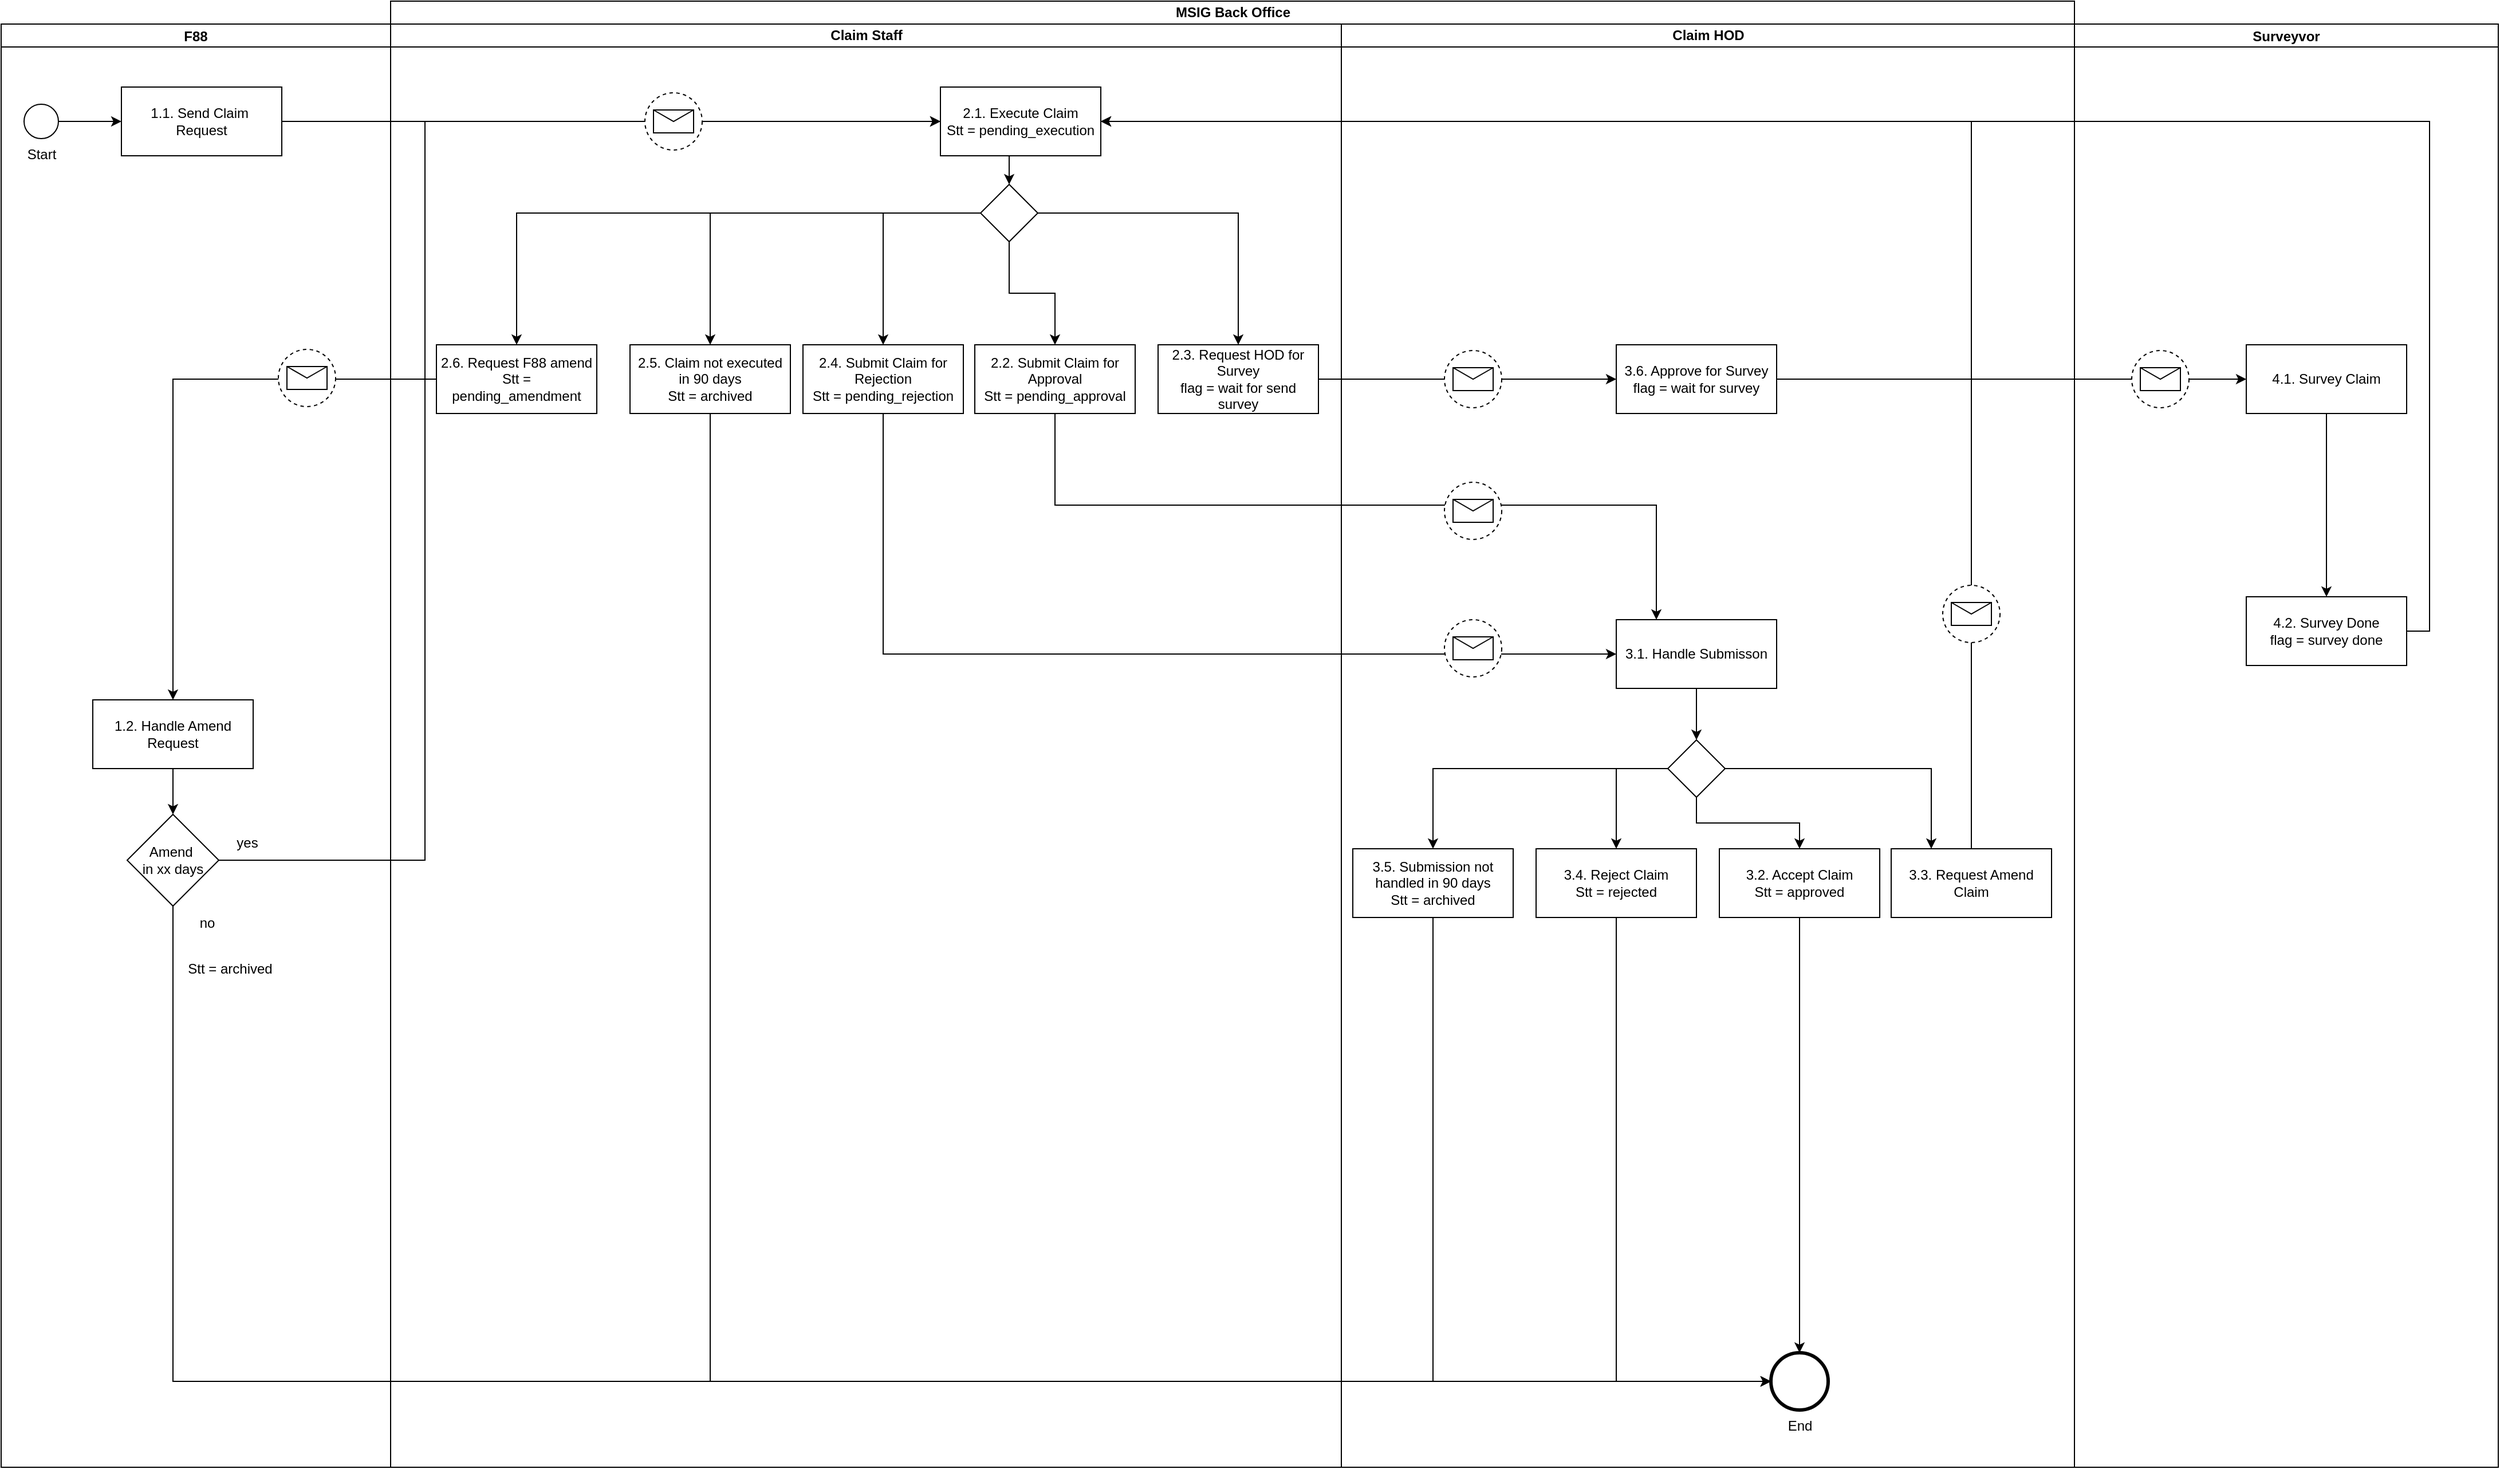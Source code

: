 <mxfile version="20.2.7" type="github">
  <diagram id="R6Ztq-pkOIHDjWPvj1B-" name="Page-1">
    <mxGraphModel dx="2447" dy="943" grid="0" gridSize="10" guides="1" tooltips="1" connect="1" arrows="1" fold="1" page="1" pageScale="1" pageWidth="850" pageHeight="1100" math="0" shadow="0">
      <root>
        <mxCell id="0" />
        <mxCell id="1" parent="0" />
        <mxCell id="hxh1ybELKQ1JOoOZZdKr-49" style="edgeStyle=orthogonalEdgeStyle;rounded=0;orthogonalLoop=1;jettySize=auto;html=1;exitX=0;exitY=0.5;exitDx=0;exitDy=0;entryX=0.5;entryY=0;entryDx=0;entryDy=0;" parent="1" source="UT80NuvYPYnNm6YNi28m-108" target="UT80NuvYPYnNm6YNi28m-112" edge="1">
          <mxGeometry relative="1" as="geometry" />
        </mxCell>
        <mxCell id="UT80NuvYPYnNm6YNi28m-7" style="edgeStyle=orthogonalEdgeStyle;rounded=0;orthogonalLoop=1;jettySize=auto;html=1;exitX=1;exitY=0.5;exitDx=0;exitDy=0;entryX=0;entryY=0.5;entryDx=0;entryDy=0;" parent="1" source="UT80NuvYPYnNm6YNi28m-2" target="UT80NuvYPYnNm6YNi28m-6" edge="1">
          <mxGeometry relative="1" as="geometry" />
        </mxCell>
        <mxCell id="hxh1ybELKQ1JOoOZZdKr-23" style="edgeStyle=orthogonalEdgeStyle;rounded=0;orthogonalLoop=1;jettySize=auto;html=1;exitX=1;exitY=0.5;exitDx=0;exitDy=0;entryX=0;entryY=0.5;entryDx=0;entryDy=0;" parent="1" source="hxh1ybELKQ1JOoOZZdKr-21" target="UT80NuvYPYnNm6YNi28m-6" edge="1">
          <mxGeometry relative="1" as="geometry">
            <Array as="points">
              <mxPoint x="270" y="810" />
              <mxPoint x="270" y="165" />
            </Array>
          </mxGeometry>
        </mxCell>
        <mxCell id="hxh1ybELKQ1JOoOZZdKr-69" style="edgeStyle=orthogonalEdgeStyle;rounded=0;orthogonalLoop=1;jettySize=auto;html=1;exitX=1;exitY=0.5;exitDx=0;exitDy=0;entryX=0;entryY=0.5;entryDx=0;entryDy=0;" parent="1" source="UT80NuvYPYnNm6YNi28m-52" target="UT80NuvYPYnNm6YNi28m-73" edge="1">
          <mxGeometry relative="1" as="geometry" />
        </mxCell>
        <mxCell id="10-Q_BTeWXuV71ru6LAa-2" value="MSIG Back Office" style="swimlane;html=1;childLayout=stackLayout;resizeParent=1;resizeParentMax=0;startSize=20;" parent="1" vertex="1">
          <mxGeometry x="240" y="60" width="1470" height="1280" as="geometry">
            <mxRectangle x="240" y="60" width="70" height="30" as="alternateBounds" />
          </mxGeometry>
        </mxCell>
        <mxCell id="UT80NuvYPYnNm6YNi28m-56" style="edgeStyle=orthogonalEdgeStyle;rounded=0;orthogonalLoop=1;jettySize=auto;html=1;exitX=1;exitY=0.5;exitDx=0;exitDy=0;entryX=0;entryY=0.5;entryDx=0;entryDy=0;" parent="10-Q_BTeWXuV71ru6LAa-2" source="UT80NuvYPYnNm6YNi28m-26" target="UT80NuvYPYnNm6YNi28m-52" edge="1">
          <mxGeometry relative="1" as="geometry" />
        </mxCell>
        <mxCell id="hxh1ybELKQ1JOoOZZdKr-12" style="edgeStyle=orthogonalEdgeStyle;rounded=0;orthogonalLoop=1;jettySize=auto;html=1;exitX=0.5;exitY=0;exitDx=0;exitDy=0;entryX=1;entryY=0.5;entryDx=0;entryDy=0;" parent="10-Q_BTeWXuV71ru6LAa-2" source="hxh1ybELKQ1JOoOZZdKr-10" target="UT80NuvYPYnNm6YNi28m-6" edge="1">
          <mxGeometry relative="1" as="geometry" />
        </mxCell>
        <mxCell id="hxh1ybELKQ1JOoOZZdKr-79" style="edgeStyle=orthogonalEdgeStyle;rounded=0;orthogonalLoop=1;jettySize=auto;html=1;exitX=0.5;exitY=1;exitDx=0;exitDy=0;entryX=0;entryY=0.5;entryDx=0;entryDy=0;entryPerimeter=0;" parent="10-Q_BTeWXuV71ru6LAa-2" source="UT80NuvYPYnNm6YNi28m-10" target="10-Q_BTeWXuV71ru6LAa-34" edge="1">
          <mxGeometry relative="1" as="geometry" />
        </mxCell>
        <mxCell id="10-Q_BTeWXuV71ru6LAa-4" value="Claim Staff" style="swimlane;html=1;startSize=20;" parent="10-Q_BTeWXuV71ru6LAa-2" vertex="1">
          <mxGeometry y="20" width="830" height="1260" as="geometry" />
        </mxCell>
        <mxCell id="UT80NuvYPYnNm6YNi28m-9" style="edgeStyle=orthogonalEdgeStyle;rounded=0;orthogonalLoop=1;jettySize=auto;html=1;exitX=0.5;exitY=1;exitDx=0;exitDy=0;entryX=0.5;entryY=0;entryDx=0;entryDy=0;entryPerimeter=0;" parent="10-Q_BTeWXuV71ru6LAa-4" source="UT80NuvYPYnNm6YNi28m-6" target="UT80NuvYPYnNm6YNi28m-8" edge="1">
          <mxGeometry relative="1" as="geometry" />
        </mxCell>
        <mxCell id="UT80NuvYPYnNm6YNi28m-6" value="2.1. Execute Claim&lt;br&gt;Stt = pending_execution" style="rounded=0;whiteSpace=wrap;html=1;" parent="10-Q_BTeWXuV71ru6LAa-4" vertex="1">
          <mxGeometry x="480" y="55" width="140" height="60" as="geometry" />
        </mxCell>
        <mxCell id="UT80NuvYPYnNm6YNi28m-12" style="edgeStyle=orthogonalEdgeStyle;rounded=0;orthogonalLoop=1;jettySize=auto;html=1;exitX=0;exitY=0.5;exitDx=0;exitDy=0;exitPerimeter=0;entryX=0.5;entryY=0;entryDx=0;entryDy=0;" parent="10-Q_BTeWXuV71ru6LAa-4" source="UT80NuvYPYnNm6YNi28m-8" target="UT80NuvYPYnNm6YNi28m-10" edge="1">
          <mxGeometry relative="1" as="geometry" />
        </mxCell>
        <mxCell id="UT80NuvYPYnNm6YNi28m-27" style="edgeStyle=orthogonalEdgeStyle;rounded=0;orthogonalLoop=1;jettySize=auto;html=1;entryX=0.5;entryY=0;entryDx=0;entryDy=0;" parent="10-Q_BTeWXuV71ru6LAa-4" source="UT80NuvYPYnNm6YNi28m-8" target="UT80NuvYPYnNm6YNi28m-26" edge="1">
          <mxGeometry relative="1" as="geometry" />
        </mxCell>
        <mxCell id="hxh1ybELKQ1JOoOZZdKr-38" style="edgeStyle=orthogonalEdgeStyle;rounded=0;orthogonalLoop=1;jettySize=auto;html=1;exitX=0.5;exitY=1;exitDx=0;exitDy=0;exitPerimeter=0;entryX=0.5;entryY=0;entryDx=0;entryDy=0;" parent="10-Q_BTeWXuV71ru6LAa-4" source="UT80NuvYPYnNm6YNi28m-8" target="hxh1ybELKQ1JOoOZZdKr-37" edge="1">
          <mxGeometry relative="1" as="geometry" />
        </mxCell>
        <mxCell id="hxh1ybELKQ1JOoOZZdKr-40" style="edgeStyle=orthogonalEdgeStyle;rounded=0;orthogonalLoop=1;jettySize=auto;html=1;exitX=0;exitY=0.5;exitDx=0;exitDy=0;exitPerimeter=0;entryX=0.5;entryY=0;entryDx=0;entryDy=0;" parent="10-Q_BTeWXuV71ru6LAa-4" source="UT80NuvYPYnNm6YNi28m-8" target="UT80NuvYPYnNm6YNi28m-108" edge="1">
          <mxGeometry relative="1" as="geometry" />
        </mxCell>
        <mxCell id="dUUaa1ImE56lwwFl0BsI-4" style="edgeStyle=orthogonalEdgeStyle;rounded=0;orthogonalLoop=1;jettySize=auto;html=1;exitX=0;exitY=0.5;exitDx=0;exitDy=0;exitPerimeter=0;entryX=0.5;entryY=0;entryDx=0;entryDy=0;" edge="1" parent="10-Q_BTeWXuV71ru6LAa-4" source="UT80NuvYPYnNm6YNi28m-8" target="dUUaa1ImE56lwwFl0BsI-2">
          <mxGeometry relative="1" as="geometry" />
        </mxCell>
        <mxCell id="UT80NuvYPYnNm6YNi28m-8" value="" style="points=[[0.25,0.25,0],[0.5,0,0],[0.75,0.25,0],[1,0.5,0],[0.75,0.75,0],[0.5,1,0],[0.25,0.75,0],[0,0.5,0]];shape=mxgraph.bpmn.gateway2;html=1;verticalLabelPosition=bottom;labelBackgroundColor=#ffffff;verticalAlign=top;align=center;perimeter=rhombusPerimeter;outlineConnect=0;outline=none;symbol=none;" parent="10-Q_BTeWXuV71ru6LAa-4" vertex="1">
          <mxGeometry x="515" y="140" width="50" height="50" as="geometry" />
        </mxCell>
        <mxCell id="UT80NuvYPYnNm6YNi28m-10" value="2.5. Claim not executed &lt;br&gt;in 90 days&lt;br&gt;Stt = archived" style="rounded=0;whiteSpace=wrap;html=1;" parent="10-Q_BTeWXuV71ru6LAa-4" vertex="1">
          <mxGeometry x="209" y="280" width="140" height="60" as="geometry" />
        </mxCell>
        <mxCell id="UT80NuvYPYnNm6YNi28m-26" value="2.3. Request HOD for Survey&lt;br&gt;flag = wait for send survey" style="rounded=0;whiteSpace=wrap;html=1;" parent="10-Q_BTeWXuV71ru6LAa-4" vertex="1">
          <mxGeometry x="670" y="280" width="140" height="60" as="geometry" />
        </mxCell>
        <mxCell id="UT80NuvYPYnNm6YNi28m-108" value="2.6. Request F88 amend&lt;br&gt;Stt = pending_amendment" style="rounded=0;whiteSpace=wrap;html=1;" parent="10-Q_BTeWXuV71ru6LAa-4" vertex="1">
          <mxGeometry x="40" y="280" width="140" height="60" as="geometry" />
        </mxCell>
        <mxCell id="hxh1ybELKQ1JOoOZZdKr-37" value="2.2. Submit Claim for Approval&lt;br&gt;Stt = pending_approval" style="rounded=0;whiteSpace=wrap;html=1;" parent="10-Q_BTeWXuV71ru6LAa-4" vertex="1">
          <mxGeometry x="510" y="280" width="140" height="60" as="geometry" />
        </mxCell>
        <mxCell id="dUUaa1ImE56lwwFl0BsI-1" value="" style="points=[[0.145,0.145,0],[0.5,0,0],[0.855,0.145,0],[1,0.5,0],[0.855,0.855,0],[0.5,1,0],[0.145,0.855,0],[0,0.5,0]];shape=mxgraph.bpmn.event;html=1;verticalLabelPosition=bottom;labelBackgroundColor=#ffffff;verticalAlign=top;align=center;perimeter=ellipsePerimeter;outlineConnect=0;aspect=fixed;outline=eventNonint;symbol=message;" vertex="1" parent="10-Q_BTeWXuV71ru6LAa-4">
          <mxGeometry x="222" y="60" width="50" height="50" as="geometry" />
        </mxCell>
        <mxCell id="dUUaa1ImE56lwwFl0BsI-2" value="2.4. Submit Claim for Rejection&lt;br&gt;Stt = pending_rejection" style="rounded=0;whiteSpace=wrap;html=1;" vertex="1" parent="10-Q_BTeWXuV71ru6LAa-4">
          <mxGeometry x="360" y="280" width="140" height="60" as="geometry" />
        </mxCell>
        <mxCell id="dUUaa1ImE56lwwFl0BsI-10" style="edgeStyle=orthogonalEdgeStyle;rounded=0;orthogonalLoop=1;jettySize=auto;html=1;exitX=0.5;exitY=1;exitDx=0;exitDy=0;entryX=0.25;entryY=0;entryDx=0;entryDy=0;" edge="1" parent="10-Q_BTeWXuV71ru6LAa-2" source="hxh1ybELKQ1JOoOZZdKr-37" target="UT80NuvYPYnNm6YNi28m-83">
          <mxGeometry relative="1" as="geometry">
            <Array as="points">
              <mxPoint x="580" y="440" />
              <mxPoint x="1105" y="440" />
            </Array>
          </mxGeometry>
        </mxCell>
        <mxCell id="dUUaa1ImE56lwwFl0BsI-17" style="edgeStyle=orthogonalEdgeStyle;rounded=0;orthogonalLoop=1;jettySize=auto;html=1;exitX=0.5;exitY=1;exitDx=0;exitDy=0;entryX=0;entryY=0.5;entryDx=0;entryDy=0;" edge="1" parent="10-Q_BTeWXuV71ru6LAa-2" source="dUUaa1ImE56lwwFl0BsI-2" target="UT80NuvYPYnNm6YNi28m-83">
          <mxGeometry relative="1" as="geometry" />
        </mxCell>
        <mxCell id="10-Q_BTeWXuV71ru6LAa-5" value="Claim HOD" style="swimlane;html=1;startSize=20;gradientColor=none;" parent="10-Q_BTeWXuV71ru6LAa-2" vertex="1">
          <mxGeometry x="830" y="20" width="640" height="1260" as="geometry">
            <mxRectangle x="240" y="20" width="40" height="460" as="alternateBounds" />
          </mxGeometry>
        </mxCell>
        <mxCell id="UT80NuvYPYnNm6YNi28m-52" value="3.6. Approve for Survey&lt;br&gt;flag = wait for survey" style="rounded=0;whiteSpace=wrap;html=1;" parent="10-Q_BTeWXuV71ru6LAa-5" vertex="1">
          <mxGeometry x="240" y="280" width="140" height="60" as="geometry" />
        </mxCell>
        <mxCell id="UT80NuvYPYnNm6YNi28m-86" style="edgeStyle=orthogonalEdgeStyle;rounded=0;orthogonalLoop=1;jettySize=auto;html=1;exitX=0.5;exitY=1;exitDx=0;exitDy=0;entryX=0.5;entryY=0;entryDx=0;entryDy=0;entryPerimeter=0;" parent="10-Q_BTeWXuV71ru6LAa-5" source="UT80NuvYPYnNm6YNi28m-83" target="UT80NuvYPYnNm6YNi28m-85" edge="1">
          <mxGeometry relative="1" as="geometry" />
        </mxCell>
        <mxCell id="UT80NuvYPYnNm6YNi28m-83" value="3.1. Handle Submisson" style="rounded=0;whiteSpace=wrap;html=1;" parent="10-Q_BTeWXuV71ru6LAa-5" vertex="1">
          <mxGeometry x="240" y="520" width="140" height="60" as="geometry" />
        </mxCell>
        <mxCell id="UT80NuvYPYnNm6YNi28m-89" style="edgeStyle=orthogonalEdgeStyle;rounded=0;orthogonalLoop=1;jettySize=auto;html=1;exitX=0;exitY=0.5;exitDx=0;exitDy=0;exitPerimeter=0;entryX=0.5;entryY=0;entryDx=0;entryDy=0;" parent="10-Q_BTeWXuV71ru6LAa-5" source="UT80NuvYPYnNm6YNi28m-85" target="UT80NuvYPYnNm6YNi28m-88" edge="1">
          <mxGeometry relative="1" as="geometry" />
        </mxCell>
        <mxCell id="UT80NuvYPYnNm6YNi28m-95" style="edgeStyle=orthogonalEdgeStyle;rounded=0;orthogonalLoop=1;jettySize=auto;html=1;exitX=0.5;exitY=1;exitDx=0;exitDy=0;exitPerimeter=0;" parent="10-Q_BTeWXuV71ru6LAa-5" source="UT80NuvYPYnNm6YNi28m-85" target="UT80NuvYPYnNm6YNi28m-94" edge="1">
          <mxGeometry relative="1" as="geometry" />
        </mxCell>
        <mxCell id="hxh1ybELKQ1JOoOZZdKr-11" style="edgeStyle=orthogonalEdgeStyle;rounded=0;orthogonalLoop=1;jettySize=auto;html=1;exitX=1;exitY=0.5;exitDx=0;exitDy=0;exitPerimeter=0;entryX=0.25;entryY=0;entryDx=0;entryDy=0;" parent="10-Q_BTeWXuV71ru6LAa-5" source="UT80NuvYPYnNm6YNi28m-85" target="hxh1ybELKQ1JOoOZZdKr-10" edge="1">
          <mxGeometry relative="1" as="geometry" />
        </mxCell>
        <mxCell id="hxh1ybELKQ1JOoOZZdKr-59" style="edgeStyle=orthogonalEdgeStyle;rounded=0;orthogonalLoop=1;jettySize=auto;html=1;exitX=0;exitY=0.5;exitDx=0;exitDy=0;exitPerimeter=0;entryX=0.5;entryY=0;entryDx=0;entryDy=0;" parent="10-Q_BTeWXuV71ru6LAa-5" source="UT80NuvYPYnNm6YNi28m-85" target="UT80NuvYPYnNm6YNi28m-100" edge="1">
          <mxGeometry relative="1" as="geometry" />
        </mxCell>
        <mxCell id="UT80NuvYPYnNm6YNi28m-85" value="" style="points=[[0.25,0.25,0],[0.5,0,0],[0.75,0.25,0],[1,0.5,0],[0.75,0.75,0],[0.5,1,0],[0.25,0.75,0],[0,0.5,0]];shape=mxgraph.bpmn.gateway2;html=1;verticalLabelPosition=bottom;labelBackgroundColor=#ffffff;verticalAlign=top;align=center;perimeter=rhombusPerimeter;outlineConnect=0;outline=none;symbol=none;" parent="10-Q_BTeWXuV71ru6LAa-5" vertex="1">
          <mxGeometry x="285" y="625" width="50" height="50" as="geometry" />
        </mxCell>
        <mxCell id="hxh1ybELKQ1JOoOZZdKr-76" style="edgeStyle=orthogonalEdgeStyle;rounded=0;orthogonalLoop=1;jettySize=auto;html=1;exitX=0.5;exitY=1;exitDx=0;exitDy=0;entryX=0;entryY=0.5;entryDx=0;entryDy=0;entryPerimeter=0;" parent="10-Q_BTeWXuV71ru6LAa-5" source="UT80NuvYPYnNm6YNi28m-88" target="10-Q_BTeWXuV71ru6LAa-34" edge="1">
          <mxGeometry relative="1" as="geometry" />
        </mxCell>
        <mxCell id="UT80NuvYPYnNm6YNi28m-88" value="3.5. Submission not handled in 90 days&lt;br&gt;Stt = archived" style="rounded=0;whiteSpace=wrap;html=1;" parent="10-Q_BTeWXuV71ru6LAa-5" vertex="1">
          <mxGeometry x="10" y="720" width="140" height="60" as="geometry" />
        </mxCell>
        <mxCell id="hxh1ybELKQ1JOoOZZdKr-73" style="edgeStyle=orthogonalEdgeStyle;rounded=0;orthogonalLoop=1;jettySize=auto;html=1;exitX=0.5;exitY=1;exitDx=0;exitDy=0;" parent="10-Q_BTeWXuV71ru6LAa-5" source="UT80NuvYPYnNm6YNi28m-94" target="10-Q_BTeWXuV71ru6LAa-34" edge="1">
          <mxGeometry relative="1" as="geometry" />
        </mxCell>
        <mxCell id="UT80NuvYPYnNm6YNi28m-94" value="3.2. Accept Claim&lt;br&gt;Stt = approved" style="rounded=0;whiteSpace=wrap;html=1;" parent="10-Q_BTeWXuV71ru6LAa-5" vertex="1">
          <mxGeometry x="330" y="720" width="140" height="60" as="geometry" />
        </mxCell>
        <mxCell id="hxh1ybELKQ1JOoOZZdKr-74" style="edgeStyle=orthogonalEdgeStyle;rounded=0;orthogonalLoop=1;jettySize=auto;html=1;exitX=0.5;exitY=1;exitDx=0;exitDy=0;entryX=0;entryY=0.5;entryDx=0;entryDy=0;entryPerimeter=0;" parent="10-Q_BTeWXuV71ru6LAa-5" source="UT80NuvYPYnNm6YNi28m-100" target="10-Q_BTeWXuV71ru6LAa-34" edge="1">
          <mxGeometry relative="1" as="geometry" />
        </mxCell>
        <mxCell id="UT80NuvYPYnNm6YNi28m-100" value="3.4. Reject Claim&lt;br&gt;Stt = rejected" style="rounded=0;whiteSpace=wrap;html=1;" parent="10-Q_BTeWXuV71ru6LAa-5" vertex="1">
          <mxGeometry x="170" y="720" width="140" height="60" as="geometry" />
        </mxCell>
        <mxCell id="hxh1ybELKQ1JOoOZZdKr-10" value="3.3. Request Amend&lt;br&gt;Claim" style="rounded=0;whiteSpace=wrap;html=1;" parent="10-Q_BTeWXuV71ru6LAa-5" vertex="1">
          <mxGeometry x="480" y="720" width="140" height="60" as="geometry" />
        </mxCell>
        <mxCell id="10-Q_BTeWXuV71ru6LAa-34" value="End" style="points=[[0.145,0.145,0],[0.5,0,0],[0.855,0.145,0],[1,0.5,0],[0.855,0.855,0],[0.5,1,0],[0.145,0.855,0],[0,0.5,0]];shape=mxgraph.bpmn.event;html=1;verticalLabelPosition=bottom;labelBackgroundColor=#ffffff;verticalAlign=top;align=center;perimeter=ellipsePerimeter;outlineConnect=0;aspect=fixed;outline=end;symbol=terminate2;" parent="10-Q_BTeWXuV71ru6LAa-5" vertex="1">
          <mxGeometry x="375" y="1160" width="50" height="50" as="geometry" />
        </mxCell>
        <mxCell id="hxh1ybELKQ1JOoOZZdKr-61" value="" style="points=[[0.145,0.145,0],[0.5,0,0],[0.855,0.145,0],[1,0.5,0],[0.855,0.855,0],[0.5,1,0],[0.145,0.855,0],[0,0.5,0]];shape=mxgraph.bpmn.event;html=1;verticalLabelPosition=bottom;labelBackgroundColor=#ffffff;verticalAlign=top;align=center;perimeter=ellipsePerimeter;outlineConnect=0;aspect=fixed;outline=eventNonint;symbol=message;" parent="10-Q_BTeWXuV71ru6LAa-5" vertex="1">
          <mxGeometry x="90" y="285" width="50" height="50" as="geometry" />
        </mxCell>
        <mxCell id="hxh1ybELKQ1JOoOZZdKr-67" value="" style="points=[[0.145,0.145,0],[0.5,0,0],[0.855,0.145,0],[1,0.5,0],[0.855,0.855,0],[0.5,1,0],[0.145,0.855,0],[0,0.5,0]];shape=mxgraph.bpmn.event;html=1;verticalLabelPosition=bottom;labelBackgroundColor=#ffffff;verticalAlign=top;align=center;perimeter=ellipsePerimeter;outlineConnect=0;aspect=fixed;outline=eventNonint;symbol=message;" parent="10-Q_BTeWXuV71ru6LAa-5" vertex="1">
          <mxGeometry x="525" y="490" width="50" height="50" as="geometry" />
        </mxCell>
        <mxCell id="dUUaa1ImE56lwwFl0BsI-14" value="" style="points=[[0.145,0.145,0],[0.5,0,0],[0.855,0.145,0],[1,0.5,0],[0.855,0.855,0],[0.5,1,0],[0.145,0.855,0],[0,0.5,0]];shape=mxgraph.bpmn.event;html=1;verticalLabelPosition=bottom;labelBackgroundColor=#ffffff;verticalAlign=top;align=center;perimeter=ellipsePerimeter;outlineConnect=0;aspect=fixed;outline=eventNonint;symbol=message;" vertex="1" parent="10-Q_BTeWXuV71ru6LAa-5">
          <mxGeometry x="90" y="400" width="50" height="50" as="geometry" />
        </mxCell>
        <mxCell id="dUUaa1ImE56lwwFl0BsI-18" value="" style="points=[[0.145,0.145,0],[0.5,0,0],[0.855,0.145,0],[1,0.5,0],[0.855,0.855,0],[0.5,1,0],[0.145,0.855,0],[0,0.5,0]];shape=mxgraph.bpmn.event;html=1;verticalLabelPosition=bottom;labelBackgroundColor=#ffffff;verticalAlign=top;align=center;perimeter=ellipsePerimeter;outlineConnect=0;aspect=fixed;outline=eventNonint;symbol=message;" vertex="1" parent="10-Q_BTeWXuV71ru6LAa-5">
          <mxGeometry x="90" y="520" width="50" height="50" as="geometry" />
        </mxCell>
        <mxCell id="10-Q_BTeWXuV71ru6LAa-8" value="F88" style="swimlane;startSize=20;" parent="1" vertex="1">
          <mxGeometry x="-100" y="80" width="340" height="1260" as="geometry" />
        </mxCell>
        <mxCell id="UT80NuvYPYnNm6YNi28m-3" style="edgeStyle=orthogonalEdgeStyle;rounded=0;orthogonalLoop=1;jettySize=auto;html=1;exitX=1;exitY=0.5;exitDx=0;exitDy=0;exitPerimeter=0;entryX=0;entryY=0.5;entryDx=0;entryDy=0;" parent="10-Q_BTeWXuV71ru6LAa-8" source="UT80NuvYPYnNm6YNi28m-1" target="UT80NuvYPYnNm6YNi28m-2" edge="1">
          <mxGeometry relative="1" as="geometry" />
        </mxCell>
        <mxCell id="UT80NuvYPYnNm6YNi28m-1" value="Start" style="points=[[0.145,0.145,0],[0.5,0,0],[0.855,0.145,0],[1,0.5,0],[0.855,0.855,0],[0.5,1,0],[0.145,0.855,0],[0,0.5,0]];shape=mxgraph.bpmn.event;html=1;verticalLabelPosition=bottom;labelBackgroundColor=#ffffff;verticalAlign=top;align=center;perimeter=ellipsePerimeter;outlineConnect=0;aspect=fixed;outline=standard;symbol=general;" parent="10-Q_BTeWXuV71ru6LAa-8" vertex="1">
          <mxGeometry x="20" y="70" width="30" height="30" as="geometry" />
        </mxCell>
        <mxCell id="UT80NuvYPYnNm6YNi28m-2" value="1.1. Send Claim&amp;nbsp;&lt;br&gt;Request" style="rounded=0;whiteSpace=wrap;html=1;" parent="10-Q_BTeWXuV71ru6LAa-8" vertex="1">
          <mxGeometry x="105" y="55" width="140" height="60" as="geometry" />
        </mxCell>
        <mxCell id="hxh1ybELKQ1JOoOZZdKr-22" style="edgeStyle=orthogonalEdgeStyle;rounded=0;orthogonalLoop=1;jettySize=auto;html=1;exitX=0.5;exitY=1;exitDx=0;exitDy=0;entryX=0.5;entryY=0;entryDx=0;entryDy=0;" parent="10-Q_BTeWXuV71ru6LAa-8" source="UT80NuvYPYnNm6YNi28m-112" target="hxh1ybELKQ1JOoOZZdKr-21" edge="1">
          <mxGeometry relative="1" as="geometry" />
        </mxCell>
        <mxCell id="UT80NuvYPYnNm6YNi28m-112" value="1.2. Handle Amend Request" style="rounded=0;whiteSpace=wrap;html=1;" parent="10-Q_BTeWXuV71ru6LAa-8" vertex="1">
          <mxGeometry x="80" y="590" width="140" height="60" as="geometry" />
        </mxCell>
        <mxCell id="hxh1ybELKQ1JOoOZZdKr-21" value="Amend&amp;nbsp;&lt;br&gt;in xx days" style="rhombus;whiteSpace=wrap;html=1;" parent="10-Q_BTeWXuV71ru6LAa-8" vertex="1">
          <mxGeometry x="110" y="690" width="80" height="80" as="geometry" />
        </mxCell>
        <mxCell id="hxh1ybELKQ1JOoOZZdKr-26" value="yes" style="text;html=1;strokeColor=none;fillColor=none;align=center;verticalAlign=middle;whiteSpace=wrap;rounded=0;" parent="10-Q_BTeWXuV71ru6LAa-8" vertex="1">
          <mxGeometry x="185" y="700" width="60" height="30" as="geometry" />
        </mxCell>
        <mxCell id="hxh1ybELKQ1JOoOZZdKr-27" value="no" style="text;html=1;strokeColor=none;fillColor=none;align=center;verticalAlign=middle;whiteSpace=wrap;rounded=0;" parent="10-Q_BTeWXuV71ru6LAa-8" vertex="1">
          <mxGeometry x="150" y="770" width="60" height="30" as="geometry" />
        </mxCell>
        <mxCell id="hxh1ybELKQ1JOoOZZdKr-31" value="Stt = archived" style="text;html=1;strokeColor=none;fillColor=none;align=center;verticalAlign=middle;whiteSpace=wrap;rounded=0;" parent="10-Q_BTeWXuV71ru6LAa-8" vertex="1">
          <mxGeometry x="160" y="810" width="80" height="30" as="geometry" />
        </mxCell>
        <mxCell id="dUUaa1ImE56lwwFl0BsI-21" value="" style="points=[[0.145,0.145,0],[0.5,0,0],[0.855,0.145,0],[1,0.5,0],[0.855,0.855,0],[0.5,1,0],[0.145,0.855,0],[0,0.5,0]];shape=mxgraph.bpmn.event;html=1;verticalLabelPosition=bottom;labelBackgroundColor=#ffffff;verticalAlign=top;align=center;perimeter=ellipsePerimeter;outlineConnect=0;aspect=fixed;outline=eventNonint;symbol=message;" vertex="1" parent="10-Q_BTeWXuV71ru6LAa-8">
          <mxGeometry x="242" y="284" width="50" height="50" as="geometry" />
        </mxCell>
        <mxCell id="UT80NuvYPYnNm6YNi28m-22" value="Surveyvor" style="swimlane;startSize=20;" parent="1" vertex="1">
          <mxGeometry x="1710" y="80" width="370" height="1260" as="geometry" />
        </mxCell>
        <mxCell id="UT80NuvYPYnNm6YNi28m-80" style="edgeStyle=orthogonalEdgeStyle;rounded=0;orthogonalLoop=1;jettySize=auto;html=1;exitX=0.5;exitY=1;exitDx=0;exitDy=0;entryX=0.5;entryY=0;entryDx=0;entryDy=0;" parent="UT80NuvYPYnNm6YNi28m-22" source="UT80NuvYPYnNm6YNi28m-73" target="UT80NuvYPYnNm6YNi28m-79" edge="1">
          <mxGeometry relative="1" as="geometry" />
        </mxCell>
        <mxCell id="UT80NuvYPYnNm6YNi28m-73" value="4.1. Survey Claim" style="rounded=0;whiteSpace=wrap;html=1;" parent="UT80NuvYPYnNm6YNi28m-22" vertex="1">
          <mxGeometry x="150" y="280" width="140" height="60" as="geometry" />
        </mxCell>
        <mxCell id="UT80NuvYPYnNm6YNi28m-79" value="4.2. Survey Done&lt;br&gt;flag = survey done" style="rounded=0;whiteSpace=wrap;html=1;" parent="UT80NuvYPYnNm6YNi28m-22" vertex="1">
          <mxGeometry x="150" y="500" width="140" height="60" as="geometry" />
        </mxCell>
        <mxCell id="hxh1ybELKQ1JOoOZZdKr-60" style="edgeStyle=orthogonalEdgeStyle;rounded=0;orthogonalLoop=1;jettySize=auto;html=1;exitX=0.5;exitY=1;exitDx=0;exitDy=0;" parent="UT80NuvYPYnNm6YNi28m-22" source="UT80NuvYPYnNm6YNi28m-79" target="UT80NuvYPYnNm6YNi28m-79" edge="1">
          <mxGeometry relative="1" as="geometry" />
        </mxCell>
        <mxCell id="hxh1ybELKQ1JOoOZZdKr-72" value="" style="points=[[0.145,0.145,0],[0.5,0,0],[0.855,0.145,0],[1,0.5,0],[0.855,0.855,0],[0.5,1,0],[0.145,0.855,0],[0,0.5,0]];shape=mxgraph.bpmn.event;html=1;verticalLabelPosition=bottom;labelBackgroundColor=#ffffff;verticalAlign=top;align=center;perimeter=ellipsePerimeter;outlineConnect=0;aspect=fixed;outline=eventNonint;symbol=message;" parent="UT80NuvYPYnNm6YNi28m-22" vertex="1">
          <mxGeometry x="50" y="285" width="50" height="50" as="geometry" />
        </mxCell>
        <mxCell id="hxh1ybELKQ1JOoOZZdKr-29" style="edgeStyle=orthogonalEdgeStyle;rounded=0;orthogonalLoop=1;jettySize=auto;html=1;exitX=0.5;exitY=1;exitDx=0;exitDy=0;entryX=0;entryY=0.5;entryDx=0;entryDy=0;entryPerimeter=0;" parent="1" source="hxh1ybELKQ1JOoOZZdKr-21" target="10-Q_BTeWXuV71ru6LAa-34" edge="1">
          <mxGeometry relative="1" as="geometry" />
        </mxCell>
        <mxCell id="hxh1ybELKQ1JOoOZZdKr-78" style="edgeStyle=orthogonalEdgeStyle;rounded=0;orthogonalLoop=1;jettySize=auto;html=1;exitX=1;exitY=0.5;exitDx=0;exitDy=0;entryX=1;entryY=0.5;entryDx=0;entryDy=0;" parent="1" source="UT80NuvYPYnNm6YNi28m-79" target="UT80NuvYPYnNm6YNi28m-6" edge="1">
          <mxGeometry relative="1" as="geometry" />
        </mxCell>
      </root>
    </mxGraphModel>
  </diagram>
</mxfile>
